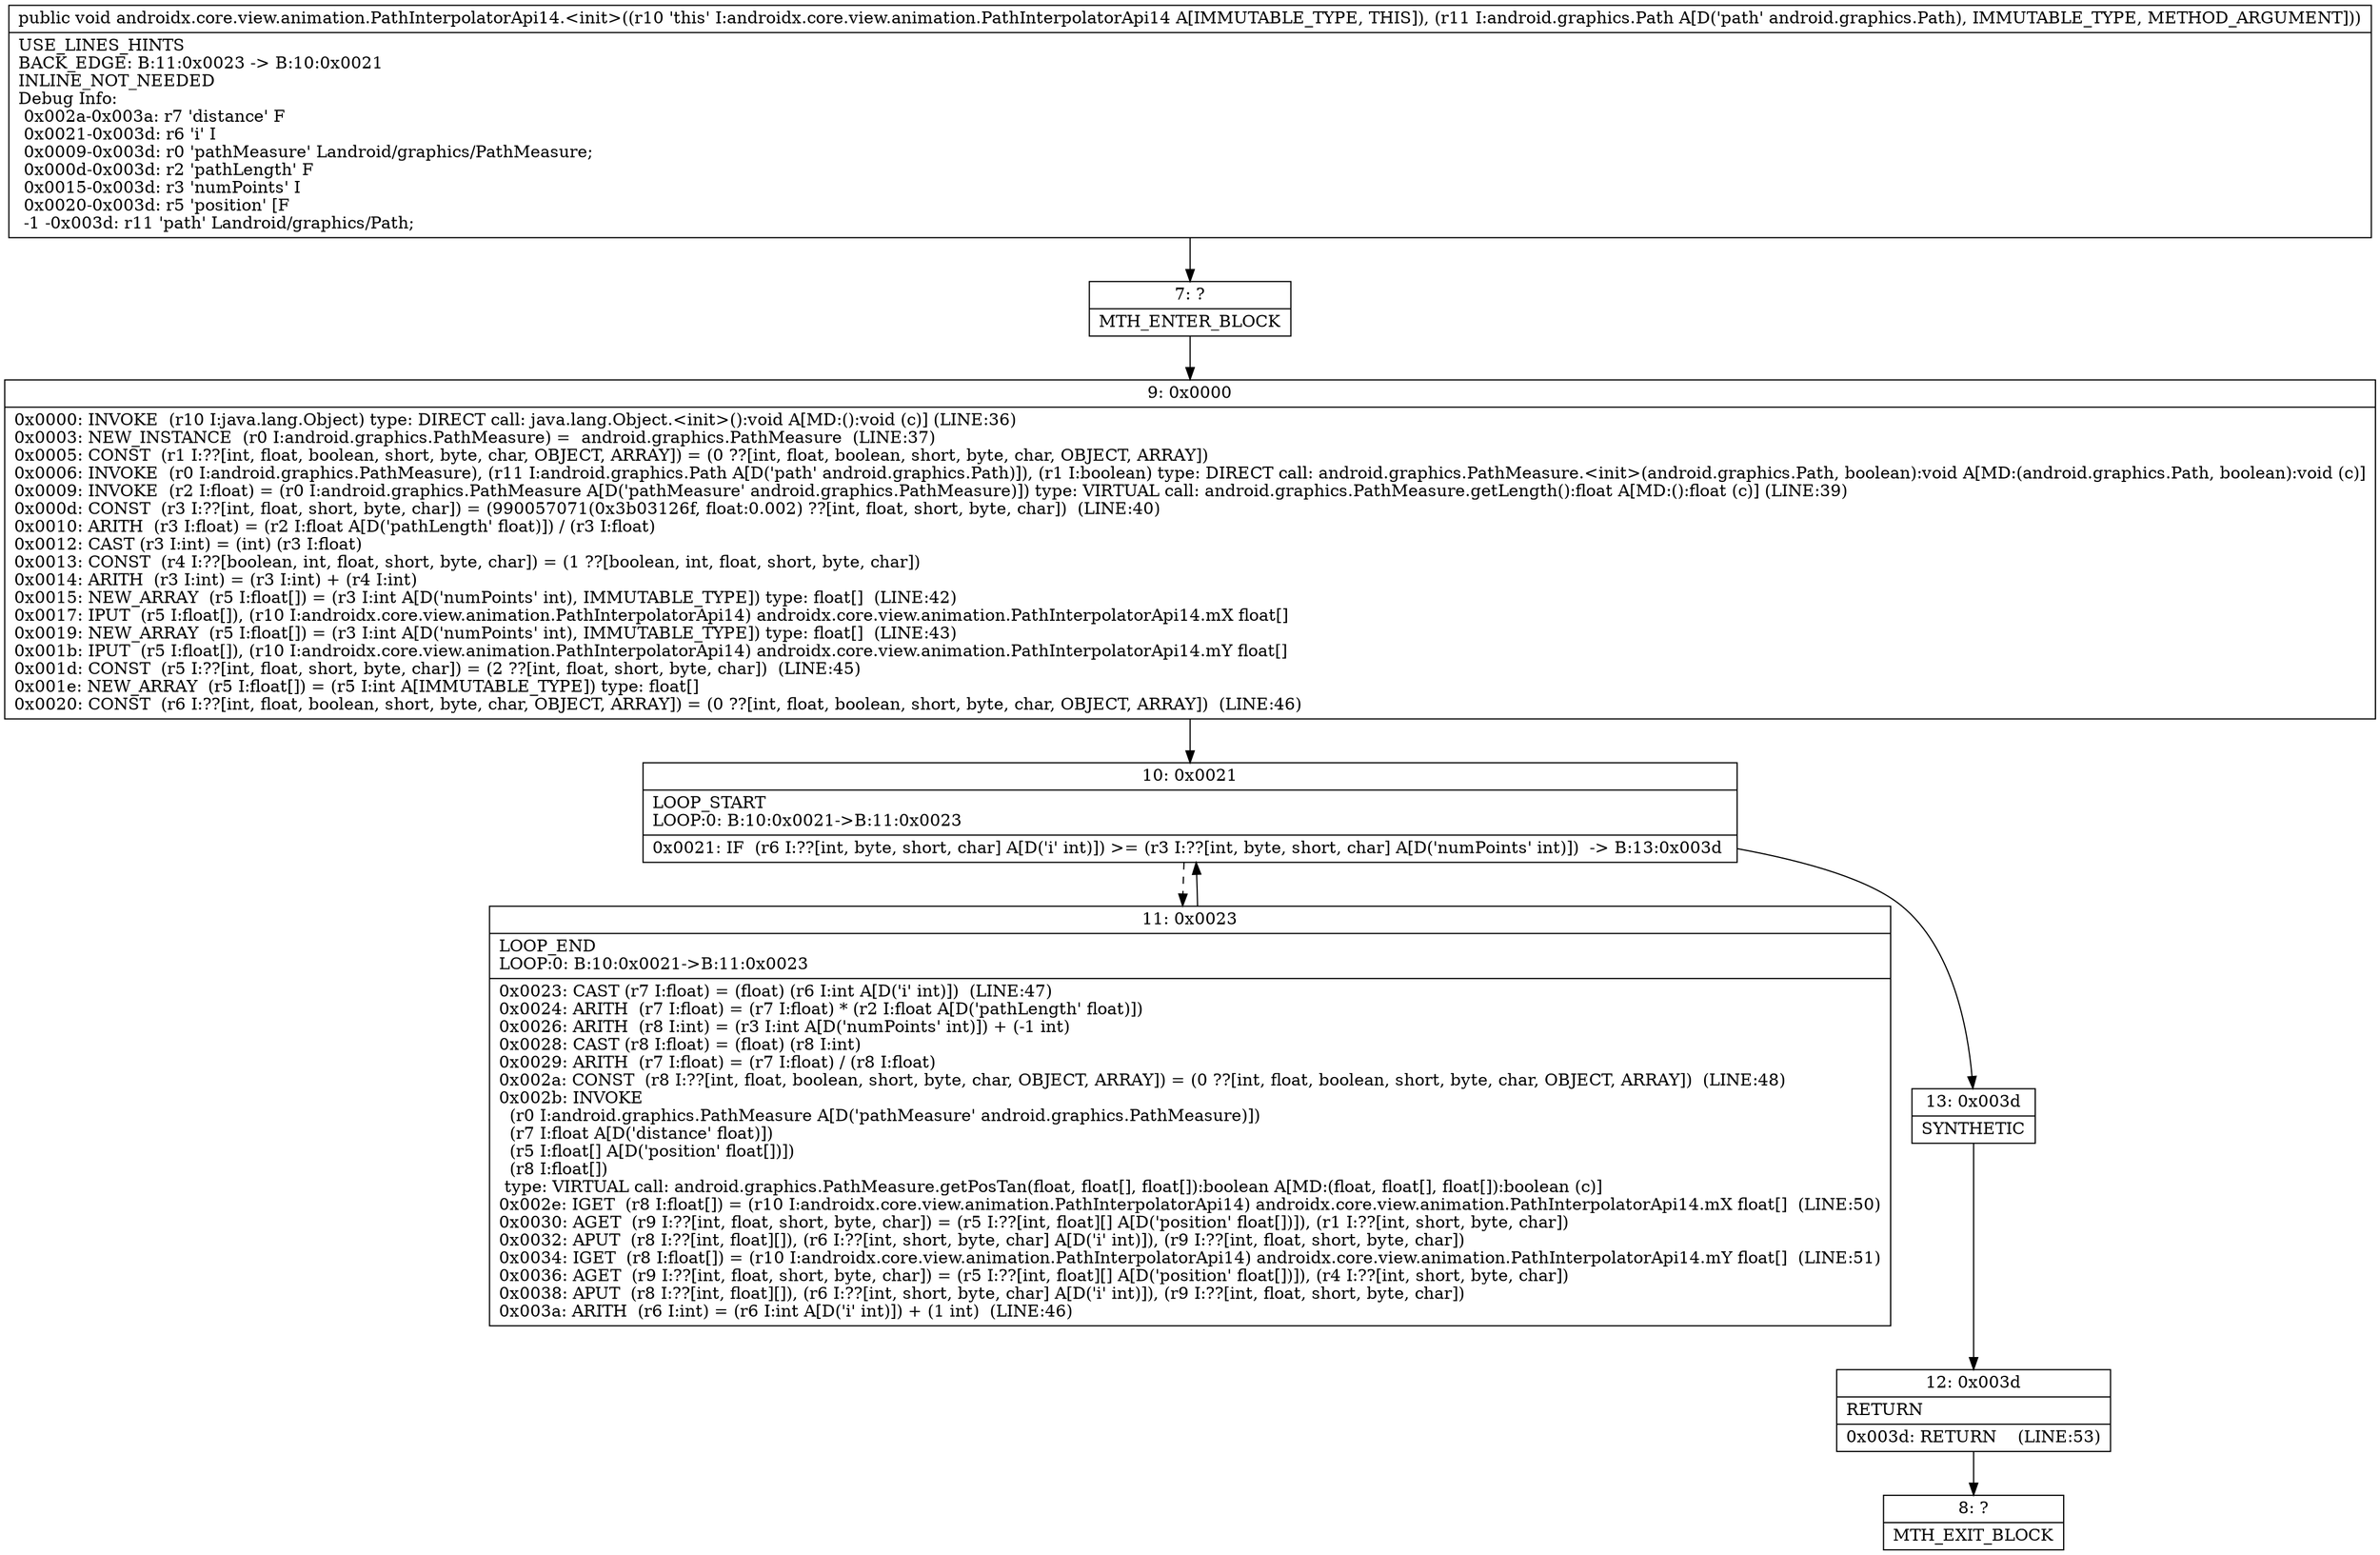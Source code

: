 digraph "CFG forandroidx.core.view.animation.PathInterpolatorApi14.\<init\>(Landroid\/graphics\/Path;)V" {
Node_7 [shape=record,label="{7\:\ ?|MTH_ENTER_BLOCK\l}"];
Node_9 [shape=record,label="{9\:\ 0x0000|0x0000: INVOKE  (r10 I:java.lang.Object) type: DIRECT call: java.lang.Object.\<init\>():void A[MD:():void (c)] (LINE:36)\l0x0003: NEW_INSTANCE  (r0 I:android.graphics.PathMeasure) =  android.graphics.PathMeasure  (LINE:37)\l0x0005: CONST  (r1 I:??[int, float, boolean, short, byte, char, OBJECT, ARRAY]) = (0 ??[int, float, boolean, short, byte, char, OBJECT, ARRAY]) \l0x0006: INVOKE  (r0 I:android.graphics.PathMeasure), (r11 I:android.graphics.Path A[D('path' android.graphics.Path)]), (r1 I:boolean) type: DIRECT call: android.graphics.PathMeasure.\<init\>(android.graphics.Path, boolean):void A[MD:(android.graphics.Path, boolean):void (c)]\l0x0009: INVOKE  (r2 I:float) = (r0 I:android.graphics.PathMeasure A[D('pathMeasure' android.graphics.PathMeasure)]) type: VIRTUAL call: android.graphics.PathMeasure.getLength():float A[MD:():float (c)] (LINE:39)\l0x000d: CONST  (r3 I:??[int, float, short, byte, char]) = (990057071(0x3b03126f, float:0.002) ??[int, float, short, byte, char])  (LINE:40)\l0x0010: ARITH  (r3 I:float) = (r2 I:float A[D('pathLength' float)]) \/ (r3 I:float) \l0x0012: CAST (r3 I:int) = (int) (r3 I:float) \l0x0013: CONST  (r4 I:??[boolean, int, float, short, byte, char]) = (1 ??[boolean, int, float, short, byte, char]) \l0x0014: ARITH  (r3 I:int) = (r3 I:int) + (r4 I:int) \l0x0015: NEW_ARRAY  (r5 I:float[]) = (r3 I:int A[D('numPoints' int), IMMUTABLE_TYPE]) type: float[]  (LINE:42)\l0x0017: IPUT  (r5 I:float[]), (r10 I:androidx.core.view.animation.PathInterpolatorApi14) androidx.core.view.animation.PathInterpolatorApi14.mX float[] \l0x0019: NEW_ARRAY  (r5 I:float[]) = (r3 I:int A[D('numPoints' int), IMMUTABLE_TYPE]) type: float[]  (LINE:43)\l0x001b: IPUT  (r5 I:float[]), (r10 I:androidx.core.view.animation.PathInterpolatorApi14) androidx.core.view.animation.PathInterpolatorApi14.mY float[] \l0x001d: CONST  (r5 I:??[int, float, short, byte, char]) = (2 ??[int, float, short, byte, char])  (LINE:45)\l0x001e: NEW_ARRAY  (r5 I:float[]) = (r5 I:int A[IMMUTABLE_TYPE]) type: float[] \l0x0020: CONST  (r6 I:??[int, float, boolean, short, byte, char, OBJECT, ARRAY]) = (0 ??[int, float, boolean, short, byte, char, OBJECT, ARRAY])  (LINE:46)\l}"];
Node_10 [shape=record,label="{10\:\ 0x0021|LOOP_START\lLOOP:0: B:10:0x0021\-\>B:11:0x0023\l|0x0021: IF  (r6 I:??[int, byte, short, char] A[D('i' int)]) \>= (r3 I:??[int, byte, short, char] A[D('numPoints' int)])  \-\> B:13:0x003d \l}"];
Node_11 [shape=record,label="{11\:\ 0x0023|LOOP_END\lLOOP:0: B:10:0x0021\-\>B:11:0x0023\l|0x0023: CAST (r7 I:float) = (float) (r6 I:int A[D('i' int)])  (LINE:47)\l0x0024: ARITH  (r7 I:float) = (r7 I:float) * (r2 I:float A[D('pathLength' float)]) \l0x0026: ARITH  (r8 I:int) = (r3 I:int A[D('numPoints' int)]) + (\-1 int) \l0x0028: CAST (r8 I:float) = (float) (r8 I:int) \l0x0029: ARITH  (r7 I:float) = (r7 I:float) \/ (r8 I:float) \l0x002a: CONST  (r8 I:??[int, float, boolean, short, byte, char, OBJECT, ARRAY]) = (0 ??[int, float, boolean, short, byte, char, OBJECT, ARRAY])  (LINE:48)\l0x002b: INVOKE  \l  (r0 I:android.graphics.PathMeasure A[D('pathMeasure' android.graphics.PathMeasure)])\l  (r7 I:float A[D('distance' float)])\l  (r5 I:float[] A[D('position' float[])])\l  (r8 I:float[])\l type: VIRTUAL call: android.graphics.PathMeasure.getPosTan(float, float[], float[]):boolean A[MD:(float, float[], float[]):boolean (c)]\l0x002e: IGET  (r8 I:float[]) = (r10 I:androidx.core.view.animation.PathInterpolatorApi14) androidx.core.view.animation.PathInterpolatorApi14.mX float[]  (LINE:50)\l0x0030: AGET  (r9 I:??[int, float, short, byte, char]) = (r5 I:??[int, float][] A[D('position' float[])]), (r1 I:??[int, short, byte, char]) \l0x0032: APUT  (r8 I:??[int, float][]), (r6 I:??[int, short, byte, char] A[D('i' int)]), (r9 I:??[int, float, short, byte, char]) \l0x0034: IGET  (r8 I:float[]) = (r10 I:androidx.core.view.animation.PathInterpolatorApi14) androidx.core.view.animation.PathInterpolatorApi14.mY float[]  (LINE:51)\l0x0036: AGET  (r9 I:??[int, float, short, byte, char]) = (r5 I:??[int, float][] A[D('position' float[])]), (r4 I:??[int, short, byte, char]) \l0x0038: APUT  (r8 I:??[int, float][]), (r6 I:??[int, short, byte, char] A[D('i' int)]), (r9 I:??[int, float, short, byte, char]) \l0x003a: ARITH  (r6 I:int) = (r6 I:int A[D('i' int)]) + (1 int)  (LINE:46)\l}"];
Node_13 [shape=record,label="{13\:\ 0x003d|SYNTHETIC\l}"];
Node_12 [shape=record,label="{12\:\ 0x003d|RETURN\l|0x003d: RETURN    (LINE:53)\l}"];
Node_8 [shape=record,label="{8\:\ ?|MTH_EXIT_BLOCK\l}"];
MethodNode[shape=record,label="{public void androidx.core.view.animation.PathInterpolatorApi14.\<init\>((r10 'this' I:androidx.core.view.animation.PathInterpolatorApi14 A[IMMUTABLE_TYPE, THIS]), (r11 I:android.graphics.Path A[D('path' android.graphics.Path), IMMUTABLE_TYPE, METHOD_ARGUMENT]))  | USE_LINES_HINTS\lBACK_EDGE: B:11:0x0023 \-\> B:10:0x0021\lINLINE_NOT_NEEDED\lDebug Info:\l  0x002a\-0x003a: r7 'distance' F\l  0x0021\-0x003d: r6 'i' I\l  0x0009\-0x003d: r0 'pathMeasure' Landroid\/graphics\/PathMeasure;\l  0x000d\-0x003d: r2 'pathLength' F\l  0x0015\-0x003d: r3 'numPoints' I\l  0x0020\-0x003d: r5 'position' [F\l  \-1 \-0x003d: r11 'path' Landroid\/graphics\/Path;\l}"];
MethodNode -> Node_7;Node_7 -> Node_9;
Node_9 -> Node_10;
Node_10 -> Node_11[style=dashed];
Node_10 -> Node_13;
Node_11 -> Node_10;
Node_13 -> Node_12;
Node_12 -> Node_8;
}

